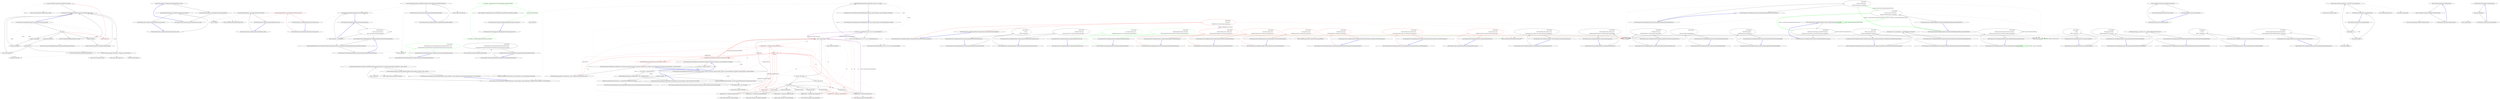 digraph  {
m0_15 [label="Entry System.Globalization.TextInfo.ToLower(string)", span="0-0", cluster="System.Globalization.TextInfo.ToLower(string)", file="CasingExtensions.cs"];
m0_14 [label="Entry System.Globalization.TextInfo.ToTitleCase(string)", span="0-0", cluster="System.Globalization.TextInfo.ToTitleCase(string)", file="CasingExtensions.cs"];
m0_19 [label="Entry string.Concat(string, string)", span="0-0", cluster="string.Concat(string, string)", file="CasingExtensions.cs"];
m0_0 [label="Entry Humanizer.CasingExtensions.ApplyCase(string, Humanizer.LetterCasing)", span="16-16", cluster="Humanizer.CasingExtensions.ApplyCase(string, Humanizer.LetterCasing)", file="CasingExtensions.cs"];
m0_1 [label=casing, span="18-18", cluster="Humanizer.CasingExtensions.ApplyCase(string, Humanizer.LetterCasing)", file="CasingExtensions.cs"];
m0_3 [label="return CultureInfo.CurrentCulture.TextInfo.ToTitleCase(input);", span="21-21", cluster="Humanizer.CasingExtensions.ApplyCase(string, Humanizer.LetterCasing)", file="CasingExtensions.cs"];
m0_5 [label="return CultureInfo.CurrentCulture.TextInfo.ToLower(input);", span="24-24", cluster="Humanizer.CasingExtensions.ApplyCase(string, Humanizer.LetterCasing)", file="CasingExtensions.cs"];
m0_7 [label="return input.ToUpper();", span="27-27", cluster="Humanizer.CasingExtensions.ApplyCase(string, Humanizer.LetterCasing)", file="CasingExtensions.cs"];
m0_9 [label="input.Length >= 1", span="30-30", cluster="Humanizer.CasingExtensions.ApplyCase(string, Humanizer.LetterCasing)", file="CasingExtensions.cs"];
m0_10 [label="return String.Concat(input.Substring(0, 1).ToUpper(), input.Substring(1));", span="31-31", cluster="Humanizer.CasingExtensions.ApplyCase(string, Humanizer.LetterCasing)", file="CasingExtensions.cs"];
m0_11 [label="return input.ToUpper();", span="33-33", cluster="Humanizer.CasingExtensions.ApplyCase(string, Humanizer.LetterCasing)", file="CasingExtensions.cs"];
m0_2 [label="LetterCasing.Title", span="20-20", cluster="Humanizer.CasingExtensions.ApplyCase(string, Humanizer.LetterCasing)", file="CasingExtensions.cs"];
m0_4 [label="LetterCasing.Lower", span="23-23", cluster="Humanizer.CasingExtensions.ApplyCase(string, Humanizer.LetterCasing)", color=red, community=0, file="CasingExtensions.cs"];
m0_6 [label="LetterCasing.AllCaps", span="26-26", cluster="Humanizer.CasingExtensions.ApplyCase(string, Humanizer.LetterCasing)", file="CasingExtensions.cs"];
m0_8 [label="LetterCasing.Sentence", span="29-29", cluster="Humanizer.CasingExtensions.ApplyCase(string, Humanizer.LetterCasing)", file="CasingExtensions.cs"];
m0_12 [label="throw new ArgumentOutOfRangeException(''casing'');", span="36-36", cluster="Humanizer.CasingExtensions.ApplyCase(string, Humanizer.LetterCasing)", file="CasingExtensions.cs"];
m0_13 [label="Exit Humanizer.CasingExtensions.ApplyCase(string, Humanizer.LetterCasing)", span="16-16", cluster="Humanizer.CasingExtensions.ApplyCase(string, Humanizer.LetterCasing)", file="CasingExtensions.cs"];
m0_16 [label="Entry string.ToUpper()", span="0-0", cluster="string.ToUpper()", file="CasingExtensions.cs"];
m0_17 [label="Entry string.Substring(int, int)", span="0-0", cluster="string.Substring(int, int)", file="CasingExtensions.cs"];
m0_20 [label="Entry System.ArgumentOutOfRangeException.ArgumentOutOfRangeException(string)", span="0-0", cluster="System.ArgumentOutOfRangeException.ArgumentOutOfRangeException(string)", file="CasingExtensions.cs"];
m0_18 [label="Entry string.Substring(int)", span="0-0", cluster="string.Substring(int)", file="CasingExtensions.cs"];
m1_11 [label="Entry Humanizer.Tests.CasingTests.ApplyCaseAllCaps(string, string)", span="40-40", cluster="Humanizer.Tests.CasingTests.ApplyCaseAllCaps(string, string)", file="CasingTests.cs"];
m1_12 [label="Assert.Equal(expectedOutput, input.ApplyCase(LetterCasing.AllCaps))", span="42-42", cluster="Humanizer.Tests.CasingTests.ApplyCaseAllCaps(string, string)", file="CasingTests.cs"];
m1_13 [label="Exit Humanizer.Tests.CasingTests.ApplyCaseAllCaps(string, string)", span="40-40", cluster="Humanizer.Tests.CasingTests.ApplyCaseAllCaps(string, string)", file="CasingTests.cs"];
m1_3 [label="Entry string.ApplyCase(Humanizer.LetterCasing)", span="16-16", cluster="string.ApplyCase(Humanizer.LetterCasing)", file="CasingTests.cs"];
m1_8 [label="Entry Humanizer.Tests.CasingTests.ApplyCaseSentence(string, string)", span="31-31", cluster="Humanizer.Tests.CasingTests.ApplyCaseSentence(string, string)", file="CasingTests.cs"];
m1_9 [label="Assert.Equal(expectedOutput, input.ApplyCase(LetterCasing.Sentence))", span="33-33", cluster="Humanizer.Tests.CasingTests.ApplyCaseSentence(string, string)", file="CasingTests.cs"];
m1_10 [label="Exit Humanizer.Tests.CasingTests.ApplyCaseSentence(string, string)", span="31-31", cluster="Humanizer.Tests.CasingTests.ApplyCaseSentence(string, string)", file="CasingTests.cs"];
m1_0 [label="Entry Humanizer.Tests.CasingTests.ApplyCaseTitle(string, string)", span="12-12", cluster="Humanizer.Tests.CasingTests.ApplyCaseTitle(string, string)", file="CasingTests.cs"];
m1_1 [label="Assert.Equal(expectedOutput, input.ApplyCase(LetterCasing.Title))", span="14-14", cluster="Humanizer.Tests.CasingTests.ApplyCaseTitle(string, string)", file="CasingTests.cs"];
m1_2 [label="Exit Humanizer.Tests.CasingTests.ApplyCaseTitle(string, string)", span="12-12", cluster="Humanizer.Tests.CasingTests.ApplyCaseTitle(string, string)", file="CasingTests.cs"];
m1_4 [label="Entry Unk.Equal", span="", cluster="Unk.Equal", file="CasingTests.cs"];
m1_5 [label="Entry Humanizer.Tests.CasingTests.ApplyCaseLower(string, string)", span="22-22", cluster="Humanizer.Tests.CasingTests.ApplyCaseLower(string, string)", file="CasingTests.cs"];
m1_6 [label="Assert.Equal(expectedOutput, input.ApplyCase(LetterCasing.Lower))", span="24-24", cluster="Humanizer.Tests.CasingTests.ApplyCaseLower(string, string)", color=red, community=0, file="CasingTests.cs"];
m1_7 [label="Exit Humanizer.Tests.CasingTests.ApplyCaseLower(string, string)", span="22-22", cluster="Humanizer.Tests.CasingTests.ApplyCaseLower(string, string)", file="CasingTests.cs"];
m2_4 [label="Entry Unk.Equal", span="", cluster="Unk.Equal", file="EnumHumanizeTests.cs"];
m2_15 [label="Entry Humanizer.Tests.EnumHumanizeTests.AllCapitalMembersAreReturnedAsIs()", span="35-35", cluster="Humanizer.Tests.EnumHumanizeTests.AllCapitalMembersAreReturnedAsIs()", file="EnumHumanizeTests.cs"];
m2_16 [label="Assert.Equal(EnumUnderTest.ALLCAPITALS.ToString(), EnumUnderTest.ALLCAPITALS.Humanize())", span="37-37", cluster="Humanizer.Tests.EnumHumanizeTests.AllCapitalMembersAreReturnedAsIs()", file="EnumHumanizeTests.cs"];
m2_17 [label="Exit Humanizer.Tests.EnumHumanizeTests.AllCapitalMembersAreReturnedAsIs()", span="35-35", cluster="Humanizer.Tests.EnumHumanizeTests.AllCapitalMembersAreReturnedAsIs()", file="EnumHumanizeTests.cs"];
m2_18 [label="Entry System.Enum.ToString()", span="0-0", cluster="System.Enum.ToString()", file="EnumHumanizeTests.cs"];
m2_12 [label="Entry Humanizer.Tests.EnumHumanizeTests.CanApplyLowerCaseCasingOnEnumHumanization()", span="27-27", cluster="Humanizer.Tests.EnumHumanizeTests.CanApplyLowerCaseCasingOnEnumHumanization()", file="EnumHumanizeTests.cs"];
m2_13 [label="Assert.Equal(\r\n                EnumTestsResources.MemberWithoutDescriptionAttributeLowerCase, \r\n                EnumUnderTest.MemberWithoutDescriptionAttribute.Humanize(LetterCasing.Lower))", span="29-31", cluster="Humanizer.Tests.EnumHumanizeTests.CanApplyLowerCaseCasingOnEnumHumanization()", color=green, community=0, file="EnumHumanizeTests.cs"];
m2_14 [label="Exit Humanizer.Tests.EnumHumanizeTests.CanApplyLowerCaseCasingOnEnumHumanization()", span="27-27", cluster="Humanizer.Tests.EnumHumanizeTests.CanApplyLowerCaseCasingOnEnumHumanization()", file="EnumHumanizeTests.cs"];
m2_8 [label="Entry Humanizer.Tests.EnumHumanizeTests.CanApplyTitleCasingOnEnumHumanization()", span="19-19", cluster="Humanizer.Tests.EnumHumanizeTests.CanApplyTitleCasingOnEnumHumanization()", file="EnumHumanizeTests.cs"];
m2_9 [label="Assert.Equal(\r\n                EnumTestsResources.MemberWithoutDescriptionAttributeTitle, \r\n                EnumUnderTest.MemberWithoutDescriptionAttribute.Humanize(LetterCasing.Title))", span="21-23", cluster="Humanizer.Tests.EnumHumanizeTests.CanApplyTitleCasingOnEnumHumanization()", file="EnumHumanizeTests.cs"];
m2_10 [label="Exit Humanizer.Tests.EnumHumanizeTests.CanApplyTitleCasingOnEnumHumanization()", span="19-19", cluster="Humanizer.Tests.EnumHumanizeTests.CanApplyTitleCasingOnEnumHumanization()", file="EnumHumanizeTests.cs"];
m2_5 [label="Entry Humanizer.Tests.EnumHumanizeTests.CanHumanizeMembersWithoutDescriptionAttribute()", span="13-13", cluster="Humanizer.Tests.EnumHumanizeTests.CanHumanizeMembersWithoutDescriptionAttribute()", file="EnumHumanizeTests.cs"];
m2_6 [label="Assert.Equal(EnumTestsResources.MemberWithoutDescriptionAttributeSentence, EnumUnderTest.MemberWithoutDescriptionAttribute.Humanize())", span="15-15", cluster="Humanizer.Tests.EnumHumanizeTests.CanHumanizeMembersWithoutDescriptionAttribute()", file="EnumHumanizeTests.cs"];
m2_3 [label="Exit Humanizer.StringDehumanizeExtensions.Dehumanize(string)", span="11-11", cluster="Humanizer.StringDehumanizeExtensions.Dehumanize(string)", file="EnumHumanizeTests.cs"];
m2_0 [label="Entry Humanizer.StringDehumanizeExtensions.Dehumanize(string)", span="11-11", cluster="Humanizer.StringDehumanizeExtensions.Dehumanize(string)", file="EnumHumanizeTests.cs"];
m2_1 [label="var titlizedWords = \r\n                (from word in input.Split(' ')\r\n                select word.Humanize(LetterCasing.Title))", span="13-15", cluster="Humanizer.StringDehumanizeExtensions.Dehumanize(string)", file="EnumHumanizeTests.cs"];
m2_2 [label="return string.Join('''', titlizedWords);", span="17-17", cluster="Humanizer.StringDehumanizeExtensions.Dehumanize(string)", file="EnumHumanizeTests.cs"];
m2_11 [label="Entry System.Enum.Humanize(Humanizer.LetterCasing)", span="37-37", cluster="System.Enum.Humanize(Humanizer.LetterCasing)", file="EnumHumanizeTests.cs"];
m2_7 [label="Exit Humanizer.Tests.EnumHumanizeTests.CanHumanizeMembersWithoutDescriptionAttribute()", span="13-13", cluster="Humanizer.Tests.EnumHumanizeTests.CanHumanizeMembersWithoutDescriptionAttribute()", file="EnumHumanizeTests.cs"];
m4_5 [label="Entry ApiApprover.PublicApiGenerator.CreatePublicApiForAssembly(System.Reflection.Assembly)", span="17-17", cluster="ApiApprover.PublicApiGenerator.CreatePublicApiForAssembly(System.Reflection.Assembly)", file="PublicApiApprovalTest.cs"];
m4_0 [label="Entry Humanizer.Tests.ApiApprover.PublicApiApprovalTest.approve_public_api()", span="11-11", cluster="Humanizer.Tests.ApiApprover.PublicApiApprovalTest.approve_public_api()", file="PublicApiApprovalTest.cs"];
m4_1 [label="var assembly = typeof(StringHumanizeExtensions).Assembly", span="14-14", cluster="Humanizer.Tests.ApiApprover.PublicApiApprovalTest.approve_public_api()", color=green, community=0, file="PublicApiApprovalTest.cs"];
m4_2 [label="var publicApi = PublicApiGenerator.CreatePublicApiForAssembly(assembly)", span="17-17", cluster="Humanizer.Tests.ApiApprover.PublicApiApprovalTest.approve_public_api()", color=green, community=0, file="PublicApiApprovalTest.cs"];
m4_3 [label="Approvals.Verify(publicApi)", span="20-20", cluster="Humanizer.Tests.ApiApprover.PublicApiApprovalTest.approve_public_api()", color=green, community=0, file="PublicApiApprovalTest.cs"];
m4_4 [label="Exit Humanizer.Tests.ApiApprover.PublicApiApprovalTest.approve_public_api()", span="11-11", cluster="Humanizer.Tests.ApiApprover.PublicApiApprovalTest.approve_public_api()", file="PublicApiApprovalTest.cs"];
m4_6 [label="Entry Unk.Verify", span="", cluster="Unk.Verify", file="PublicApiApprovalTest.cs"];
m6_15 [label="Entry System.DateTime.Add(System.TimeSpan)", span="0-0", cluster="System.DateTime.Add(System.TimeSpan)", file="StringHumanizeExtensions.cs"];
m6_49 [label="Entry System.Math.Abs(int)", span="0-0", cluster="System.Math.Abs(int)", file="StringHumanizeExtensions.cs"];
m6_6 [label="Entry Humanizer.Tests.DateHumanize.VerifyWithDateInjection(string, System.TimeSpan, System.Globalization.CultureInfo)", span="20-20", cluster="Humanizer.Tests.DateHumanize.VerifyWithDateInjection(string, System.TimeSpan, System.Globalization.CultureInfo)", file="StringHumanizeExtensions.cs"];
m6_7 [label="var utcNow = new DateTime(2013, 6, 20, 9, 58, 22, DateTimeKind.Utc)", span="22-22", cluster="Humanizer.Tests.DateHumanize.VerifyWithDateInjection(string, System.TimeSpan, System.Globalization.CultureInfo)", file="StringHumanizeExtensions.cs"];
m6_9 [label="VerifyWithDate(expectedString, deltaFromNow, culture, now, utcNow)", span="25-25", cluster="Humanizer.Tests.DateHumanize.VerifyWithDateInjection(string, System.TimeSpan, System.Globalization.CultureInfo)", file="StringHumanizeExtensions.cs"];
m6_8 [label="var now = new DateTime(2013, 6, 20, 11, 58, 22, DateTimeKind.Local)", span="23-23", cluster="Humanizer.Tests.DateHumanize.VerifyWithDateInjection(string, System.TimeSpan, System.Globalization.CultureInfo)", file="StringHumanizeExtensions.cs"];
m6_10 [label="Exit Humanizer.Tests.DateHumanize.VerifyWithDateInjection(string, System.TimeSpan, System.Globalization.CultureInfo)", span="20-20", cluster="Humanizer.Tests.DateHumanize.VerifyWithDateInjection(string, System.TimeSpan, System.Globalization.CultureInfo)", file="StringHumanizeExtensions.cs"];
m6_5 [label="Entry Humanizer.Tests.DateHumanize.VerifyWithDate(string, System.TimeSpan, System.Globalization.CultureInfo, System.DateTime, System.DateTime)", span="28-28", cluster="Humanizer.Tests.DateHumanize.VerifyWithDate(string, System.TimeSpan, System.Globalization.CultureInfo, System.DateTime, System.DateTime)", file="StringHumanizeExtensions.cs"];
m6_12 [label="Assert.Equal(expectedString, baseDateUtc.Add(deltaFromBase).Humanize(utcDate: true, dateToCompareAgainst: baseDateUtc, culture: culture))", span="30-30", cluster="Humanizer.Tests.DateHumanize.VerifyWithDate(string, System.TimeSpan, System.Globalization.CultureInfo, System.DateTime, System.DateTime)", file="StringHumanizeExtensions.cs"];
m6_13 [label="Assert.Equal(expectedString, baseDate.Add(deltaFromBase).Humanize(false, baseDate, culture: culture))", span="31-31", cluster="Humanizer.Tests.DateHumanize.VerifyWithDate(string, System.TimeSpan, System.Globalization.CultureInfo, System.DateTime, System.DateTime)", file="StringHumanizeExtensions.cs"];
m6_14 [label="Exit Humanizer.Tests.DateHumanize.VerifyWithDate(string, System.TimeSpan, System.Globalization.CultureInfo, System.DateTime, System.DateTime)", span="28-28", cluster="Humanizer.Tests.DateHumanize.VerifyWithDate(string, System.TimeSpan, System.Globalization.CultureInfo, System.DateTime, System.DateTime)", file="StringHumanizeExtensions.cs"];
m6_47 [label="Entry Humanizer.DateTimeHumanizeStrategy.DefaultDateTimeHumanizeStrategy.DefaultDateTimeHumanizeStrategy()", span="8-8", cluster="Humanizer.DateTimeHumanizeStrategy.DefaultDateTimeHumanizeStrategy.DefaultDateTimeHumanizeStrategy()", file="StringHumanizeExtensions.cs"];
m6_48 [label="Entry System.TimeSpan.TimeSpan()", span="0-0", cluster="System.TimeSpan.TimeSpan()", file="StringHumanizeExtensions.cs"];
m6_52 [label="Entry System.TimeSpan.FromMinutes(double)", span="0-0", cluster="System.TimeSpan.FromMinutes(double)", file="StringHumanizeExtensions.cs"];
m6_50 [label="Entry System.TimeSpan.FromMilliseconds(double)", span="0-0", cluster="System.TimeSpan.FromMilliseconds(double)", file="StringHumanizeExtensions.cs"];
m6_17 [label="Entry Unk.Equal", span="", cluster="Unk.Equal", file="StringHumanizeExtensions.cs"];
m6_51 [label="Entry System.TimeSpan.FromSeconds(double)", span="0-0", cluster="System.TimeSpan.FromSeconds(double)", file="StringHumanizeExtensions.cs"];
m6_0 [label="Entry Humanizer.Tests.DateHumanize.VerifyWithCurrentDate(string, System.TimeSpan, System.Globalization.CultureInfo)", span="11-11", cluster="Humanizer.Tests.DateHumanize.VerifyWithCurrentDate(string, System.TimeSpan, System.Globalization.CultureInfo)", file="StringHumanizeExtensions.cs"];
m6_1 [label="var utcNow = DateTime.UtcNow", span="13-13", cluster="Humanizer.Tests.DateHumanize.VerifyWithCurrentDate(string, System.TimeSpan, System.Globalization.CultureInfo)", file="StringHumanizeExtensions.cs"];
m6_3 [label="VerifyWithDate(expectedString, deltaFromNow, culture, localNow, utcNow)", span="17-17", cluster="Humanizer.Tests.DateHumanize.VerifyWithCurrentDate(string, System.TimeSpan, System.Globalization.CultureInfo)", file="StringHumanizeExtensions.cs"];
m6_2 [label="var localNow = DateTime.Now", span="14-14", cluster="Humanizer.Tests.DateHumanize.VerifyWithCurrentDate(string, System.TimeSpan, System.Globalization.CultureInfo)", file="StringHumanizeExtensions.cs"];
m6_4 [label="Exit Humanizer.Tests.DateHumanize.VerifyWithCurrentDate(string, System.TimeSpan, System.Globalization.CultureInfo)", span="11-11", cluster="Humanizer.Tests.DateHumanize.VerifyWithCurrentDate(string, System.TimeSpan, System.Globalization.CultureInfo)", file="StringHumanizeExtensions.cs"];
m6_11 [label="Entry System.DateTime.DateTime(int, int, int, int, int, int, System.DateTimeKind)", span="0-0", cluster="System.DateTime.DateTime(int, int, int, int, int, int, System.DateTimeKind)", file="StringHumanizeExtensions.cs"];
m6_16 [label="Entry System.DateTime.Humanize(bool, System.DateTime?, System.Globalization.CultureInfo)", span="19-19", cluster="System.DateTime.Humanize(bool, System.DateTime?, System.Globalization.CultureInfo)", file="StringHumanizeExtensions.cs"];
m6_18 [label="Entry Humanizer.Tests.DateHumanize.Verify(string, int, Humanizer.Localisation.TimeUnit, Humanizer.Localisation.Tense, double?, System.Globalization.CultureInfo, System.DateTime?, System.DateTime?)", span="34-34", cluster="Humanizer.Tests.DateHumanize.Verify(string, int, Humanizer.Localisation.TimeUnit, Humanizer.Localisation.Tense, double?, System.Globalization.CultureInfo, System.DateTime?, System.DateTime?)", file="StringHumanizeExtensions.cs"];
m6_19 [label="precision.HasValue", span="36-36", cluster="Humanizer.Tests.DateHumanize.Verify(string, int, Humanizer.Localisation.TimeUnit, Humanizer.Localisation.Tense, double?, System.Globalization.CultureInfo, System.DateTime?, System.DateTime?)", file="StringHumanizeExtensions.cs"];
m6_20 [label="Configurator.DateTimeHumanizeStrategy = new PrecisionDateTimeHumanizeStrategy(precision.Value)", span="37-37", cluster="Humanizer.Tests.DateHumanize.Verify(string, int, Humanizer.Localisation.TimeUnit, Humanizer.Localisation.Tense, double?, System.Globalization.CultureInfo, System.DateTime?, System.DateTime?)", file="StringHumanizeExtensions.cs"];
m6_23 [label="unit = Math.Abs(unit)", span="42-42", cluster="Humanizer.Tests.DateHumanize.Verify(string, int, Humanizer.Localisation.TimeUnit, Humanizer.Localisation.Tense, double?, System.Globalization.CultureInfo, System.DateTime?, System.DateTime?)", file="StringHumanizeExtensions.cs"];
m6_24 [label="tense == Tense.Past", span="44-44", cluster="Humanizer.Tests.DateHumanize.Verify(string, int, Humanizer.Localisation.TimeUnit, Humanizer.Localisation.Tense, double?, System.Globalization.CultureInfo, System.DateTime?, System.DateTime?)", file="StringHumanizeExtensions.cs"];
m6_26 [label=timeUnit, span="47-47", cluster="Humanizer.Tests.DateHumanize.Verify(string, int, Humanizer.Localisation.TimeUnit, Humanizer.Localisation.Tense, double?, System.Globalization.CultureInfo, System.DateTime?, System.DateTime?)", file="StringHumanizeExtensions.cs"];
m6_41 [label="baseDate == null", span="72-72", cluster="Humanizer.Tests.DateHumanize.Verify(string, int, Humanizer.Localisation.TimeUnit, Humanizer.Localisation.Tense, double?, System.Globalization.CultureInfo, System.DateTime?, System.DateTime?)", color=red, community=0, file="StringHumanizeExtensions.cs"];
m6_42 [label="VerifyWithCurrentDate(expectedString, deltaFromNow, culture)", span="74-74", cluster="Humanizer.Tests.DateHumanize.Verify(string, int, Humanizer.Localisation.TimeUnit, Humanizer.Localisation.Tense, double?, System.Globalization.CultureInfo, System.DateTime?, System.DateTime?)", color=red, community=0, file="StringHumanizeExtensions.cs"];
m6_43 [label="VerifyWithDateInjection(expectedString, deltaFromNow, culture)", span="75-75", cluster="Humanizer.Tests.DateHumanize.Verify(string, int, Humanizer.Localisation.TimeUnit, Humanizer.Localisation.Tense, double?, System.Globalization.CultureInfo, System.DateTime?, System.DateTime?)", color=red, community=0, file="StringHumanizeExtensions.cs"];
m6_44 [label="VerifyWithDate(expectedString, deltaFromNow, culture, baseDate.Value, baseDateUtc.Value)", span="79-79", cluster="Humanizer.Tests.DateHumanize.Verify(string, int, Humanizer.Localisation.TimeUnit, Humanizer.Localisation.Tense, double?, System.Globalization.CultureInfo, System.DateTime?, System.DateTime?)", file="StringHumanizeExtensions.cs"];
m6_21 [label="Configurator.DateTimeHumanizeStrategy = new DefaultDateTimeHumanizeStrategy()", span="39-39", cluster="Humanizer.Tests.DateHumanize.Verify(string, int, Humanizer.Localisation.TimeUnit, Humanizer.Localisation.Tense, double?, System.Globalization.CultureInfo, System.DateTime?, System.DateTime?)", file="StringHumanizeExtensions.cs"];
m6_22 [label="var deltaFromNow = new TimeSpan()", span="41-41", cluster="Humanizer.Tests.DateHumanize.Verify(string, int, Humanizer.Localisation.TimeUnit, Humanizer.Localisation.Tense, double?, System.Globalization.CultureInfo, System.DateTime?, System.DateTime?)", file="StringHumanizeExtensions.cs"];
m6_25 [label="unit = -unit", span="45-45", cluster="Humanizer.Tests.DateHumanize.Verify(string, int, Humanizer.Localisation.TimeUnit, Humanizer.Localisation.Tense, double?, System.Globalization.CultureInfo, System.DateTime?, System.DateTime?)", file="StringHumanizeExtensions.cs"];
m6_28 [label="deltaFromNow = TimeSpan.FromMilliseconds(unit)", span="50-50", cluster="Humanizer.Tests.DateHumanize.Verify(string, int, Humanizer.Localisation.TimeUnit, Humanizer.Localisation.Tense, double?, System.Globalization.CultureInfo, System.DateTime?, System.DateTime?)", file="StringHumanizeExtensions.cs"];
m6_30 [label="deltaFromNow = TimeSpan.FromSeconds(unit)", span="53-53", cluster="Humanizer.Tests.DateHumanize.Verify(string, int, Humanizer.Localisation.TimeUnit, Humanizer.Localisation.Tense, double?, System.Globalization.CultureInfo, System.DateTime?, System.DateTime?)", file="StringHumanizeExtensions.cs"];
m6_32 [label="deltaFromNow = TimeSpan.FromMinutes(unit)", span="56-56", cluster="Humanizer.Tests.DateHumanize.Verify(string, int, Humanizer.Localisation.TimeUnit, Humanizer.Localisation.Tense, double?, System.Globalization.CultureInfo, System.DateTime?, System.DateTime?)", file="StringHumanizeExtensions.cs"];
m6_34 [label="deltaFromNow = TimeSpan.FromHours(unit)", span="59-59", cluster="Humanizer.Tests.DateHumanize.Verify(string, int, Humanizer.Localisation.TimeUnit, Humanizer.Localisation.Tense, double?, System.Globalization.CultureInfo, System.DateTime?, System.DateTime?)", file="StringHumanizeExtensions.cs"];
m6_36 [label="deltaFromNow = TimeSpan.FromDays(unit)", span="62-62", cluster="Humanizer.Tests.DateHumanize.Verify(string, int, Humanizer.Localisation.TimeUnit, Humanizer.Localisation.Tense, double?, System.Globalization.CultureInfo, System.DateTime?, System.DateTime?)", file="StringHumanizeExtensions.cs"];
m6_38 [label="deltaFromNow = TimeSpan.FromDays(unit*31)", span="65-65", cluster="Humanizer.Tests.DateHumanize.Verify(string, int, Humanizer.Localisation.TimeUnit, Humanizer.Localisation.Tense, double?, System.Globalization.CultureInfo, System.DateTime?, System.DateTime?)", color=red, community=0, file="StringHumanizeExtensions.cs"];
m6_40 [label="deltaFromNow = TimeSpan.FromDays(unit*366)", span="68-68", cluster="Humanizer.Tests.DateHumanize.Verify(string, int, Humanizer.Localisation.TimeUnit, Humanizer.Localisation.Tense, double?, System.Globalization.CultureInfo, System.DateTime?, System.DateTime?)", color=red, community=0, file="StringHumanizeExtensions.cs"];
m6_27 [label="TimeUnit.Millisecond", span="49-49", cluster="Humanizer.Tests.DateHumanize.Verify(string, int, Humanizer.Localisation.TimeUnit, Humanizer.Localisation.Tense, double?, System.Globalization.CultureInfo, System.DateTime?, System.DateTime?)", file="StringHumanizeExtensions.cs"];
m6_29 [label="TimeUnit.Second", span="52-52", cluster="Humanizer.Tests.DateHumanize.Verify(string, int, Humanizer.Localisation.TimeUnit, Humanizer.Localisation.Tense, double?, System.Globalization.CultureInfo, System.DateTime?, System.DateTime?)", file="StringHumanizeExtensions.cs"];
m6_31 [label="TimeUnit.Minute", span="55-55", cluster="Humanizer.Tests.DateHumanize.Verify(string, int, Humanizer.Localisation.TimeUnit, Humanizer.Localisation.Tense, double?, System.Globalization.CultureInfo, System.DateTime?, System.DateTime?)", file="StringHumanizeExtensions.cs"];
m6_33 [label="TimeUnit.Hour", span="58-58", cluster="Humanizer.Tests.DateHumanize.Verify(string, int, Humanizer.Localisation.TimeUnit, Humanizer.Localisation.Tense, double?, System.Globalization.CultureInfo, System.DateTime?, System.DateTime?)", file="StringHumanizeExtensions.cs"];
m6_35 [label="TimeUnit.Day", span="61-61", cluster="Humanizer.Tests.DateHumanize.Verify(string, int, Humanizer.Localisation.TimeUnit, Humanizer.Localisation.Tense, double?, System.Globalization.CultureInfo, System.DateTime?, System.DateTime?)", file="StringHumanizeExtensions.cs"];
m6_37 [label="TimeUnit.Month", span="64-64", cluster="Humanizer.Tests.DateHumanize.Verify(string, int, Humanizer.Localisation.TimeUnit, Humanizer.Localisation.Tense, double?, System.Globalization.CultureInfo, System.DateTime?, System.DateTime?)", file="StringHumanizeExtensions.cs"];
m6_39 [label="TimeUnit.Year", span="67-67", cluster="Humanizer.Tests.DateHumanize.Verify(string, int, Humanizer.Localisation.TimeUnit, Humanizer.Localisation.Tense, double?, System.Globalization.CultureInfo, System.DateTime?, System.DateTime?)", color=red, community=0, file="StringHumanizeExtensions.cs"];
m6_45 [label="Exit Humanizer.Tests.DateHumanize.Verify(string, int, Humanizer.Localisation.TimeUnit, Humanizer.Localisation.Tense, double?, System.Globalization.CultureInfo, System.DateTime?, System.DateTime?)", span="34-34", cluster="Humanizer.Tests.DateHumanize.Verify(string, int, Humanizer.Localisation.TimeUnit, Humanizer.Localisation.Tense, double?, System.Globalization.CultureInfo, System.DateTime?, System.DateTime?)", file="StringHumanizeExtensions.cs"];
m6_53 [label="Entry System.TimeSpan.FromHours(double)", span="0-0", cluster="System.TimeSpan.FromHours(double)", file="StringHumanizeExtensions.cs"];
m6_54 [label="Entry System.TimeSpan.FromDays(double)", span="0-0", cluster="System.TimeSpan.FromDays(double)", file="StringHumanizeExtensions.cs"];
m6_46 [label="Entry Humanizer.DateTimeHumanizeStrategy.PrecisionDateTimeHumanizeStrategy.PrecisionDateTimeHumanizeStrategy(double)", span="16-16", cluster="Humanizer.DateTimeHumanizeStrategy.PrecisionDateTimeHumanizeStrategy.PrecisionDateTimeHumanizeStrategy(double)", file="StringHumanizeExtensions.cs"];
m7_3 [label="Entry string.Humanize()", span="42-42", cluster="string.Humanize()", file="StringHumanizeTests.cs"];
m7_49 [label="Entry Humanizer.Tests.StringHumanizeTests.CanHumanizeIntoTitleCaseWhenUsingUnderscores()", span="123-123", cluster="Humanizer.Tests.StringHumanizeTests.CanHumanizeIntoTitleCaseWhenUsingUnderscores()", file="StringHumanizeTests.cs"];
m7_50 [label="Assert.Equal(\r\n                ''Can Return Title Case'',\r\n                ''Can_return_title_Case''.Humanize(LetterCasing.Title))", span="125-127", cluster="Humanizer.Tests.StringHumanizeTests.CanHumanizeIntoTitleCaseWhenUsingUnderscores()", file="StringHumanizeTests.cs"];
m7_51 [label="Exit Humanizer.Tests.StringHumanizeTests.CanHumanizeIntoTitleCaseWhenUsingUnderscores()", span="123-123", cluster="Humanizer.Tests.StringHumanizeTests.CanHumanizeIntoTitleCaseWhenUsingUnderscores()", file="StringHumanizeTests.cs"];
m7_61 [label="Entry Humanizer.Tests.StringHumanizeTests.CanHumanizeIntoSentenceCase()", span="155-155", cluster="Humanizer.Tests.StringHumanizeTests.CanHumanizeIntoSentenceCase()", file="StringHumanizeTests.cs"];
m7_62 [label="Assert.Equal(\r\n                ''Can return sentence case'',\r\n                ''CanReturnSentenceCase''.Humanize(LetterCasing.Sentence))", span="157-159", cluster="Humanizer.Tests.StringHumanizeTests.CanHumanizeIntoSentenceCase()", file="StringHumanizeTests.cs", color=green, community=0];
m7_63 [label="Exit Humanizer.Tests.StringHumanizeTests.CanHumanizeIntoSentenceCase()", span="155-155", cluster="Humanizer.Tests.StringHumanizeTests.CanHumanizeIntoSentenceCase()", file="StringHumanizeTests.cs"];
m7_38 [label="Entry Humanizer.Tests.StringHumanizeTests.AcronymsAreSeparatedFromNumbersInTheStart()", span="99-99", cluster="Humanizer.Tests.StringHumanizeTests.AcronymsAreSeparatedFromNumbersInTheStart()", file="StringHumanizeTests.cs"];
m7_39 [label="Assert.Equal(\r\n                ''1 HTML'',\r\n                ''1HTML''.Humanize())", span="101-103", cluster="Humanizer.Tests.StringHumanizeTests.AcronymsAreSeparatedFromNumbersInTheStart()", file="StringHumanizeTests.cs"];
m7_40 [label="Exit Humanizer.Tests.StringHumanizeTests.AcronymsAreSeparatedFromNumbersInTheStart()", span="99-99", cluster="Humanizer.Tests.StringHumanizeTests.AcronymsAreSeparatedFromNumbersInTheStart()", file="StringHumanizeTests.cs"];
m7_52 [label="Entry Humanizer.Tests.StringHumanizeTests.TitleHumanizationHonorsAllCaps()", span="131-131", cluster="Humanizer.Tests.StringHumanizeTests.TitleHumanizationHonorsAllCaps()", file="StringHumanizeTests.cs"];
m7_53 [label="Assert.Equal(\r\n                ''Title Humanization Honors ALLCAPS'',\r\n                ''Title_humanization_Honors_ALLCAPS''.Humanize(LetterCasing.Title))", span="133-135", cluster="Humanizer.Tests.StringHumanizeTests.TitleHumanizationHonorsAllCaps()", file="StringHumanizeTests.cs", color=green, community=0];
m7_54 [label="Exit Humanizer.Tests.StringHumanizeTests.TitleHumanizationHonorsAllCaps()", span="131-131", cluster="Humanizer.Tests.StringHumanizeTests.TitleHumanizationHonorsAllCaps()", file="StringHumanizeTests.cs"];
m7_70 [label="Entry Humanizer.Tests.StringHumanizeTests.CanHumanizeIntoLowerCaseEvenWhenUsingAllCaps()", span="179-179", cluster="Humanizer.Tests.StringHumanizeTests.CanHumanizeIntoLowerCaseEvenWhenUsingAllCaps()", file="StringHumanizeTests.cs"];
m7_71 [label="Assert.Equal(\r\n                ''lowercase'',\r\n                ''LOWERCASE''.Humanize(LetterCasing.Lower))", span="181-183", cluster="Humanizer.Tests.StringHumanizeTests.CanHumanizeIntoLowerCaseEvenWhenUsingAllCaps()", color=red, community=0, file="StringHumanizeTests.cs"];
m7_72 [label="Exit Humanizer.Tests.StringHumanizeTests.CanHumanizeIntoLowerCaseEvenWhenUsingAllCaps()", span="179-179", cluster="Humanizer.Tests.StringHumanizeTests.CanHumanizeIntoLowerCaseEvenWhenUsingAllCaps()", file="StringHumanizeTests.cs"];
m7_4 [label="Entry Unk.Equal", span="", cluster="Unk.Equal", file="StringHumanizeTests.cs"];
m7_26 [label="Entry Humanizer.Tests.StringHumanizeTests.AcronymsAreSeparatedFromOtherWordsInTheMiddle()", span="67-67", cluster="Humanizer.Tests.StringHumanizeTests.AcronymsAreSeparatedFromOtherWordsInTheMiddle()", file="StringHumanizeTests.cs"];
m7_27 [label="Assert.Equal(\r\n                ''The HTML language'',\r\n                ''TheHTMLLanguage''.Humanize())", span="69-71", cluster="Humanizer.Tests.StringHumanizeTests.AcronymsAreSeparatedFromOtherWordsInTheMiddle()", file="StringHumanizeTests.cs"];
m7_28 [label="Exit Humanizer.Tests.StringHumanizeTests.AcronymsAreSeparatedFromOtherWordsInTheMiddle()", span="67-67", cluster="Humanizer.Tests.StringHumanizeTests.AcronymsAreSeparatedFromOtherWordsInTheMiddle()", file="StringHumanizeTests.cs"];
m7_55 [label="Entry Humanizer.Tests.StringHumanizeTests.CanHumanizeIntoLowerCase()", span="139-139", cluster="Humanizer.Tests.StringHumanizeTests.CanHumanizeIntoLowerCase()", file="StringHumanizeTests.cs"];
m7_56 [label="Assert.Equal(\r\n                ''can return lower case'',\r\n                ''CanReturnLowerCase''.Humanize(LetterCasing.Lower))", span="141-143", cluster="Humanizer.Tests.StringHumanizeTests.CanHumanizeIntoLowerCase()", color=red, community=0, file="StringHumanizeTests.cs"];
m7_57 [label="Exit Humanizer.Tests.StringHumanizeTests.CanHumanizeIntoLowerCase()", span="139-139", cluster="Humanizer.Tests.StringHumanizeTests.CanHumanizeIntoLowerCase()", file="StringHumanizeTests.cs"];
m7_5 [label="Entry Humanizer.Tests.StringHumanizeTests.WhenInputStringContainsConsequtiveCaptialLetters_ThenTheyAreTurnedIntoOneLetterWords()", span="15-15", cluster="Humanizer.Tests.StringHumanizeTests.WhenInputStringContainsConsequtiveCaptialLetters_ThenTheyAreTurnedIntoOneLetterWords()", file="StringHumanizeTests.cs"];
m7_6 [label="Assert.Equal(\r\n                ''When I use an input a here'',\r\n                ''WhenIUseAnInputAHere''.Humanize())", span="17-19", cluster="Humanizer.Tests.StringHumanizeTests.WhenInputStringContainsConsequtiveCaptialLetters_ThenTheyAreTurnedIntoOneLetterWords()", file="StringHumanizeTests.cs"];
m7_7 [label="Exit Humanizer.Tests.StringHumanizeTests.WhenInputStringContainsConsequtiveCaptialLetters_ThenTheyAreTurnedIntoOneLetterWords()", span="15-15", cluster="Humanizer.Tests.StringHumanizeTests.WhenInputStringContainsConsequtiveCaptialLetters_ThenTheyAreTurnedIntoOneLetterWords()", file="StringHumanizeTests.cs"];
m7_8 [label="Entry Humanizer.Tests.StringHumanizeTests.WhenInputStringStartsWithANumber_ThenNumberIsDealtWithLikeAWord()", span="23-23", cluster="Humanizer.Tests.StringHumanizeTests.WhenInputStringStartsWithANumber_ThenNumberIsDealtWithLikeAWord()", file="StringHumanizeTests.cs"];
m7_9 [label="Assert.Equal(''10 is in the begining'', ''10IsInTheBegining''.Humanize())", span="25-25", cluster="Humanizer.Tests.StringHumanizeTests.WhenInputStringStartsWithANumber_ThenNumberIsDealtWithLikeAWord()", file="StringHumanizeTests.cs"];
m7_10 [label="Exit Humanizer.Tests.StringHumanizeTests.WhenInputStringStartsWithANumber_ThenNumberIsDealtWithLikeAWord()", span="23-23", cluster="Humanizer.Tests.StringHumanizeTests.WhenInputStringStartsWithANumber_ThenNumberIsDealtWithLikeAWord()", file="StringHumanizeTests.cs"];
m7_14 [label="Entry Humanizer.Tests.StringHumanizeTests.UnderscoredInputStringIsTurnedIntoSentence()", span="35-35", cluster="Humanizer.Tests.StringHumanizeTests.UnderscoredInputStringIsTurnedIntoSentence()", file="StringHumanizeTests.cs"];
m7_15 [label="Assert.Equal(\r\n                ''Underscored input string is turned into sentence'',\r\n                ''Underscored_input_string_is_turned_into_sentence''.Humanize())", span="37-39", cluster="Humanizer.Tests.StringHumanizeTests.UnderscoredInputStringIsTurnedIntoSentence()", file="StringHumanizeTests.cs"];
m7_16 [label="Exit Humanizer.Tests.StringHumanizeTests.UnderscoredInputStringIsTurnedIntoSentence()", span="35-35", cluster="Humanizer.Tests.StringHumanizeTests.UnderscoredInputStringIsTurnedIntoSentence()", file="StringHumanizeTests.cs"];
m7_48 [label="Entry string.Humanize(params Humanizer.IStringTransformer[])", span="72-72", cluster="string.Humanize(params Humanizer.IStringTransformer[])", file="StringHumanizeTests.cs"];
m7_20 [label="Entry Humanizer.Tests.StringHumanizeTests.OneLetterWordInTheBeginningOfStringIsTurnedIntoAWord()", span="51-51", cluster="Humanizer.Tests.StringHumanizeTests.OneLetterWordInTheBeginningOfStringIsTurnedIntoAWord()", file="StringHumanizeTests.cs"];
m7_21 [label="Assert.Equal(\r\n                ''X is first word in the sentence'',\r\n                ''XIsFirstWordInTheSentence''.Humanize())", span="53-55", cluster="Humanizer.Tests.StringHumanizeTests.OneLetterWordInTheBeginningOfStringIsTurnedIntoAWord()", file="StringHumanizeTests.cs"];
m7_22 [label="Exit Humanizer.Tests.StringHumanizeTests.OneLetterWordInTheBeginningOfStringIsTurnedIntoAWord()", span="51-51", cluster="Humanizer.Tests.StringHumanizeTests.OneLetterWordInTheBeginningOfStringIsTurnedIntoAWord()", file="StringHumanizeTests.cs"];
m7_23 [label="Entry Humanizer.Tests.StringHumanizeTests.AcronymsAreLeftIntact()", span="59-59", cluster="Humanizer.Tests.StringHumanizeTests.AcronymsAreLeftIntact()", file="StringHumanizeTests.cs"];
m7_24 [label="Assert.Equal(\r\n                ''HTML'',\r\n                ''HTML''.Humanize())", span="61-63", cluster="Humanizer.Tests.StringHumanizeTests.AcronymsAreLeftIntact()", file="StringHumanizeTests.cs"];
m7_25 [label="Exit Humanizer.Tests.StringHumanizeTests.AcronymsAreLeftIntact()", span="59-59", cluster="Humanizer.Tests.StringHumanizeTests.AcronymsAreLeftIntact()", file="StringHumanizeTests.cs"];
m7_64 [label="Entry Humanizer.Tests.StringHumanizeTests.CanHumanizeIntoSentenceCaseWithTransformers()", span="163-163", cluster="Humanizer.Tests.StringHumanizeTests.CanHumanizeIntoSentenceCaseWithTransformers()", file="StringHumanizeTests.cs"];
m7_65 [label="Assert.Equal(\r\n                ''Can return sentence case'',\r\n                ''CanReturnSentenceCase''.Humanize(To.SentenceCase))", span="165-167", cluster="Humanizer.Tests.StringHumanizeTests.CanHumanizeIntoSentenceCaseWithTransformers()", color=red, community=1, file="StringHumanizeTests.cs"];
m7_66 [label="Exit Humanizer.Tests.StringHumanizeTests.CanHumanizeIntoSentenceCaseWithTransformers()", span="163-163", cluster="Humanizer.Tests.StringHumanizeTests.CanHumanizeIntoSentenceCaseWithTransformers()", file="StringHumanizeTests.cs"];
m7_79 [label="Entry Humanizer.Tests.StringHumanizeTests.CanTurnIntoUpperCasewhenUsingUnderscores()", span="203-203", cluster="Humanizer.Tests.StringHumanizeTests.CanTurnIntoUpperCasewhenUsingUnderscores()", file="StringHumanizeTests.cs"];
m7_80 [label="Assert.Equal(\r\n                ''CAN HUMANIZE INTO UPPER CASE'',\r\n                ''Can_Humanize_into_Upper_case''.Humanize(LetterCasing.AllCaps))", span="205-207", cluster="Humanizer.Tests.StringHumanizeTests.CanTurnIntoUpperCasewhenUsingUnderscores()", file="StringHumanizeTests.cs"];
m7_81 [label="Exit Humanizer.Tests.StringHumanizeTests.CanTurnIntoUpperCasewhenUsingUnderscores()", span="203-203", cluster="Humanizer.Tests.StringHumanizeTests.CanTurnIntoUpperCasewhenUsingUnderscores()", file="StringHumanizeTests.cs"];
m7_76 [label="Entry Humanizer.Tests.StringHumanizeTests.CanHumanizeIntoUpperCaseWithTransformers()", span="195-195", cluster="Humanizer.Tests.StringHumanizeTests.CanHumanizeIntoUpperCaseWithTransformers()", file="StringHumanizeTests.cs"];
m7_77 [label="Assert.Equal(\r\n                ''CAN HUMANIZE INTO UPPER CASE'',\r\n                ''CanHumanizeIntoUpperCase''.Humanize(To.UpperCase))", span="197-199", cluster="Humanizer.Tests.StringHumanizeTests.CanHumanizeIntoUpperCaseWithTransformers()", color=red, community=1, file="StringHumanizeTests.cs"];
m7_78 [label="Exit Humanizer.Tests.StringHumanizeTests.CanHumanizeIntoUpperCaseWithTransformers()", span="195-195", cluster="Humanizer.Tests.StringHumanizeTests.CanHumanizeIntoUpperCaseWithTransformers()", file="StringHumanizeTests.cs"];
m7_32 [label="Entry Humanizer.Tests.StringHumanizeTests.AcronymsAreSeparatedFromOtherWordsInTheEnd()", span="83-83", cluster="Humanizer.Tests.StringHumanizeTests.AcronymsAreSeparatedFromOtherWordsInTheEnd()", file="StringHumanizeTests.cs"];
m7_33 [label="Assert.Equal(\r\n                ''The language is HTML'',\r\n                ''TheLanguageIsHTML''.Humanize())", span="85-87", cluster="Humanizer.Tests.StringHumanizeTests.AcronymsAreSeparatedFromOtherWordsInTheEnd()", file="StringHumanizeTests.cs"];
m7_34 [label="Exit Humanizer.Tests.StringHumanizeTests.AcronymsAreSeparatedFromOtherWordsInTheEnd()", span="83-83", cluster="Humanizer.Tests.StringHumanizeTests.AcronymsAreSeparatedFromOtherWordsInTheEnd()", file="StringHumanizeTests.cs"];
m7_44 [label="Entry string.Humanize(Humanizer.LetterCasing)", span="60-60", cluster="string.Humanize(Humanizer.LetterCasing)", file="StringHumanizeTests.cs"];
m7_58 [label="Entry Humanizer.Tests.StringHumanizeTests.CanHumanizeIntoLowerCaseWithTransformers()", span="147-147", cluster="Humanizer.Tests.StringHumanizeTests.CanHumanizeIntoLowerCaseWithTransformers()", file="StringHumanizeTests.cs"];
m7_59 [label="Assert.Equal(\r\n                ''can return lower case'',\r\n                ''CanReturnLowerCase''.Humanize(To.LowerCase))", span="149-151", cluster="Humanizer.Tests.StringHumanizeTests.CanHumanizeIntoLowerCaseWithTransformers()", color=red, community=1, file="StringHumanizeTests.cs"];
m7_60 [label="Exit Humanizer.Tests.StringHumanizeTests.CanHumanizeIntoLowerCaseWithTransformers()", span="147-147", cluster="Humanizer.Tests.StringHumanizeTests.CanHumanizeIntoLowerCaseWithTransformers()", file="StringHumanizeTests.cs"];
m7_45 [label="Entry Humanizer.Tests.StringHumanizeTests.CanHumanizeIntoTitleCaseWithoutUsingUnderscoresWithTransformers()", span="115-115", cluster="Humanizer.Tests.StringHumanizeTests.CanHumanizeIntoTitleCaseWithoutUsingUnderscoresWithTransformers()", file="StringHumanizeTests.cs"];
m7_46 [label="Assert.Equal(\r\n                ''Can Return Title Case'',\r\n                ''CanReturnTitleCase''.Humanize(To.TitleCase))", span="117-119", cluster="Humanizer.Tests.StringHumanizeTests.CanHumanizeIntoTitleCaseWithoutUsingUnderscoresWithTransformers()", color=red, community=1, file="StringHumanizeTests.cs"];
m7_47 [label="Exit Humanizer.Tests.StringHumanizeTests.CanHumanizeIntoTitleCaseWithoutUsingUnderscoresWithTransformers()", span="115-115", cluster="Humanizer.Tests.StringHumanizeTests.CanHumanizeIntoTitleCaseWithoutUsingUnderscoresWithTransformers()", file="StringHumanizeTests.cs"];
m7_17 [label="Entry Humanizer.Tests.StringHumanizeTests.UnderscoredInputStringPreservesCasing()", span="43-43", cluster="Humanizer.Tests.StringHumanizeTests.UnderscoredInputStringPreservesCasing()", file="StringHumanizeTests.cs"];
m7_18 [label="Assert.Equal(\r\n                ''Underscored input String is turned INTO sentence'',\r\n                ''Underscored_input_String_is_turned_INTO_sentence''.Humanize())", span="45-47", cluster="Humanizer.Tests.StringHumanizeTests.UnderscoredInputStringPreservesCasing()", file="StringHumanizeTests.cs"];
m7_19 [label="Exit Humanizer.Tests.StringHumanizeTests.UnderscoredInputStringPreservesCasing()", span="43-43", cluster="Humanizer.Tests.StringHumanizeTests.UnderscoredInputStringPreservesCasing()", file="StringHumanizeTests.cs"];
m7_73 [label="Entry Humanizer.Tests.StringHumanizeTests.CanHumanizeIntoUpperCase()", span="187-187", cluster="Humanizer.Tests.StringHumanizeTests.CanHumanizeIntoUpperCase()", file="StringHumanizeTests.cs"];
m7_74 [label="Assert.Equal(\r\n                ''CAN HUMANIZE INTO UPPER CASE'',\r\n                ''CanHumanizeIntoUpperCase''.Humanize(LetterCasing.AllCaps))", span="189-191", cluster="Humanizer.Tests.StringHumanizeTests.CanHumanizeIntoUpperCase()", file="StringHumanizeTests.cs"];
m7_75 [label="Exit Humanizer.Tests.StringHumanizeTests.CanHumanizeIntoUpperCase()", span="187-187", cluster="Humanizer.Tests.StringHumanizeTests.CanHumanizeIntoUpperCase()", file="StringHumanizeTests.cs"];
m7_11 [label="Entry Humanizer.Tests.StringHumanizeTests.WhenInputStringEndWithANumber_ThenNumberIsDealtWithLikeAWord()", span="29-29", cluster="Humanizer.Tests.StringHumanizeTests.WhenInputStringEndWithANumber_ThenNumberIsDealtWithLikeAWord()", file="StringHumanizeTests.cs"];
m7_12 [label="Assert.Equal(''Number is at the end 100'', ''NumberIsAtTheEnd100''.Humanize())", span="31-31", cluster="Humanizer.Tests.StringHumanizeTests.WhenInputStringEndWithANumber_ThenNumberIsDealtWithLikeAWord()", file="StringHumanizeTests.cs"];
m7_13 [label="Exit Humanizer.Tests.StringHumanizeTests.WhenInputStringEndWithANumber_ThenNumberIsDealtWithLikeAWord()", span="29-29", cluster="Humanizer.Tests.StringHumanizeTests.WhenInputStringEndWithANumber_ThenNumberIsDealtWithLikeAWord()", file="StringHumanizeTests.cs"];
m7_35 [label="Entry Humanizer.Tests.StringHumanizeTests.AcronymsAreSeparatedFromNumbersInTheEnd()", span="91-91", cluster="Humanizer.Tests.StringHumanizeTests.AcronymsAreSeparatedFromNumbersInTheEnd()", file="StringHumanizeTests.cs"];
m7_36 [label="Assert.Equal(\r\n                ''HTML 5'',\r\n                ''HTML5''.Humanize())", span="93-95", cluster="Humanizer.Tests.StringHumanizeTests.AcronymsAreSeparatedFromNumbersInTheEnd()", file="StringHumanizeTests.cs"];
m7_37 [label="Exit Humanizer.Tests.StringHumanizeTests.AcronymsAreSeparatedFromNumbersInTheEnd()", span="91-91", cluster="Humanizer.Tests.StringHumanizeTests.AcronymsAreSeparatedFromNumbersInTheEnd()", file="StringHumanizeTests.cs"];
m7_82 [label="Entry Humanizer.Tests.StringHumanizeTests.CanTurnIntoUpperCasewhenUsingUnderscoresWithTransformers()", span="211-211", cluster="Humanizer.Tests.StringHumanizeTests.CanTurnIntoUpperCasewhenUsingUnderscoresWithTransformers()", file="StringHumanizeTests.cs"];
m7_83 [label="Assert.Equal(\r\n                ''CAN HUMANIZE INTO UPPER CASE'',\r\n                ''Can_Humanize_into_Upper_case''.Humanize(To.UpperCase))", span="213-215", cluster="Humanizer.Tests.StringHumanizeTests.CanTurnIntoUpperCasewhenUsingUnderscoresWithTransformers()", color=red, community=1, file="StringHumanizeTests.cs"];
m7_84 [label="Exit Humanizer.Tests.StringHumanizeTests.CanTurnIntoUpperCasewhenUsingUnderscoresWithTransformers()", span="211-211", cluster="Humanizer.Tests.StringHumanizeTests.CanTurnIntoUpperCasewhenUsingUnderscoresWithTransformers()", file="StringHumanizeTests.cs"];
m7_41 [label="Entry Humanizer.Tests.StringHumanizeTests.CanHumanizeIntoTitleCaseWithoutUsingUnderscores()", span="107-107", cluster="Humanizer.Tests.StringHumanizeTests.CanHumanizeIntoTitleCaseWithoutUsingUnderscores()", file="StringHumanizeTests.cs"];
m7_42 [label="Assert.Equal(\r\n                ''Can Return Title Case'',\r\n                ''CanReturnTitleCase''.Humanize(LetterCasing.Title))", span="109-111", cluster="Humanizer.Tests.StringHumanizeTests.CanHumanizeIntoTitleCaseWithoutUsingUnderscores()", file="StringHumanizeTests.cs"];
m7_43 [label="Exit Humanizer.Tests.StringHumanizeTests.CanHumanizeIntoTitleCaseWithoutUsingUnderscores()", span="107-107", cluster="Humanizer.Tests.StringHumanizeTests.CanHumanizeIntoTitleCaseWithoutUsingUnderscores()", file="StringHumanizeTests.cs"];
m7_67 [label="Entry Humanizer.Tests.StringHumanizeTests.SentenceCasingWorksOnEmptyStrings()", span="171-171", cluster="Humanizer.Tests.StringHumanizeTests.SentenceCasingWorksOnEmptyStrings()", file="StringHumanizeTests.cs"];
m7_68 [label="Assert.Equal(\r\n                '''',\r\n                ''''.Humanize(LetterCasing.Sentence))", span="173-175", cluster="Humanizer.Tests.StringHumanizeTests.SentenceCasingWorksOnEmptyStrings()", file="StringHumanizeTests.cs"];
m7_69 [label="Exit Humanizer.Tests.StringHumanizeTests.SentenceCasingWorksOnEmptyStrings()", span="171-171", cluster="Humanizer.Tests.StringHumanizeTests.SentenceCasingWorksOnEmptyStrings()", file="StringHumanizeTests.cs"];
m7_29 [label="Entry Humanizer.Tests.StringHumanizeTests.AcronymsAreSeparatedFromOtherWordsInTheStart()", span="75-75", cluster="Humanizer.Tests.StringHumanizeTests.AcronymsAreSeparatedFromOtherWordsInTheStart()", file="StringHumanizeTests.cs"];
m7_30 [label="Assert.Equal(\r\n                ''HTML is the language'',\r\n                ''HTMLIsTheLanguage''.Humanize())", span="77-79", cluster="Humanizer.Tests.StringHumanizeTests.AcronymsAreSeparatedFromOtherWordsInTheStart()", file="StringHumanizeTests.cs"];
m7_31 [label="Exit Humanizer.Tests.StringHumanizeTests.AcronymsAreSeparatedFromOtherWordsInTheStart()", span="75-75", cluster="Humanizer.Tests.StringHumanizeTests.AcronymsAreSeparatedFromOtherWordsInTheStart()", file="StringHumanizeTests.cs"];
m7_0 [label="Entry Humanizer.Tests.StringHumanizeTests.PascalCaseInputStringIsTurnedIntoSentence()", span="7-7", cluster="Humanizer.Tests.StringHumanizeTests.PascalCaseInputStringIsTurnedIntoSentence()", file="StringHumanizeTests.cs"];
m7_1 [label="Assert.Equal(\r\n                ''Pascal case input string is turned into sentence'',\r\n                ''PascalCaseInputStringIsTurnedIntoSentence''.Humanize())", span="9-11", cluster="Humanizer.Tests.StringHumanizeTests.PascalCaseInputStringIsTurnedIntoSentence()", file="StringHumanizeTests.cs"];
m7_2 [label="Exit Humanizer.Tests.StringHumanizeTests.PascalCaseInputStringIsTurnedIntoSentence()", span="7-7", cluster="Humanizer.Tests.StringHumanizeTests.PascalCaseInputStringIsTurnedIntoSentence()", file="StringHumanizeTests.cs"];
m8_3 [label="Entry System.Globalization.TextInfo.ToLower(string)", span="0-0", cluster="System.Globalization.TextInfo.ToLower(string)", file="ToLowerCase.cs"];
m8_0 [label="Entry Humanizer.ToLowerCase.Transform(string)", span="6-6", cluster="Humanizer.ToLowerCase.Transform(string)", file="ToLowerCase.cs"];
m8_1 [label="return CultureInfo.CurrentCulture.TextInfo.ToLower(input);", span="8-8", cluster="Humanizer.ToLowerCase.Transform(string)", file="ToLowerCase.cs"];
m8_2 [label="Exit Humanizer.ToLowerCase.Transform(string)", span="6-6", cluster="Humanizer.ToLowerCase.Transform(string)", file="ToLowerCase.cs"];
m9_8 [label="Entry string.Concat(string, string)", span="0-0", cluster="string.Concat(string, string)", file="ToSentenceCase.cs"];
m9_0 [label="Entry Humanizer.ToSentenceCase.Transform(string)", span="6-6", cluster="Humanizer.ToSentenceCase.Transform(string)", file="ToSentenceCase.cs"];
m9_1 [label="input.Length >= 1", span="8-8", cluster="Humanizer.ToSentenceCase.Transform(string)", file="ToSentenceCase.cs"];
m9_2 [label="return String.Concat(input.Substring(0, 1).ToUpper(), input.Substring(1));", span="9-9", cluster="Humanizer.ToSentenceCase.Transform(string)", file="ToSentenceCase.cs"];
m9_3 [label="return input.ToUpper();", span="11-11", cluster="Humanizer.ToSentenceCase.Transform(string)", file="ToSentenceCase.cs"];
m9_4 [label="Exit Humanizer.ToSentenceCase.Transform(string)", span="6-6", cluster="Humanizer.ToSentenceCase.Transform(string)", file="ToSentenceCase.cs"];
m9_6 [label="Entry string.ToUpper()", span="0-0", cluster="string.ToUpper()", file="ToSentenceCase.cs"];
m9_5 [label="Entry string.Substring(int, int)", span="0-0", cluster="string.Substring(int, int)", file="ToSentenceCase.cs"];
m9_7 [label="Entry string.Substring(int)", span="0-0", cluster="string.Substring(int)", file="ToSentenceCase.cs"];
m10_0 [label="Entry Humanizer.ToTitleCase.Transform(string)", span="6-6", cluster="Humanizer.ToTitleCase.Transform(string)", file="ToTitleCase.cs"];
m10_1 [label="return CultureInfo.CurrentCulture.TextInfo.ToTitleCase(input);", span="8-8", cluster="Humanizer.ToTitleCase.Transform(string)", file="ToTitleCase.cs"];
m10_2 [label="Exit Humanizer.ToTitleCase.Transform(string)", span="6-6", cluster="Humanizer.ToTitleCase.Transform(string)", file="ToTitleCase.cs"];
m10_3 [label="Entry System.Globalization.TextInfo.ToTitleCase(string)", span="0-0", cluster="System.Globalization.TextInfo.ToTitleCase(string)", file="ToTitleCase.cs"];
m11_0 [label="Entry Humanizer.ToUpperCase.Transform(string)", span="4-4", cluster="Humanizer.ToUpperCase.Transform(string)", file="ToUpperCase.cs"];
m11_1 [label="return input.ToUpper();", span="6-6", cluster="Humanizer.ToUpperCase.Transform(string)", file="ToUpperCase.cs"];
m11_2 [label="Exit Humanizer.ToUpperCase.Transform(string)", span="4-4", cluster="Humanizer.ToUpperCase.Transform(string)", file="ToUpperCase.cs"];
m11_3 [label="Entry string.ToUpper()", span="0-0", cluster="string.ToUpper()", file="ToUpperCase.cs"];
m0_0 -> m0_1  [key=0, style=solid];
m0_0 -> m0_3  [key=1, style=dashed, color=darkseagreen4, label=string];
m0_0 -> m0_5  [key=1, style=dashed, color=darkseagreen4, label=string];
m0_0 -> m0_7  [key=1, style=dashed, color=darkseagreen4, label=string];
m0_0 -> m0_9  [key=1, style=dashed, color=darkseagreen4, label=string];
m0_0 -> m0_10  [key=1, style=dashed, color=darkseagreen4, label=string];
m0_0 -> m0_11  [key=1, style=dashed, color=darkseagreen4, label=string];
m0_1 -> m0_2  [key=0, style=solid];
m0_1 -> m0_4  [key=0, style=solid, color=red];
m0_1 -> m0_6  [key=0, style=solid];
m0_1 -> m0_8  [key=0, style=solid];
m0_1 -> m0_12  [key=0, style=solid];
m0_3 -> m0_13  [key=0, style=solid];
m0_3 -> m0_14  [key=2, style=dotted];
m0_5 -> m0_13  [key=0, style=solid];
m0_5 -> m0_15  [key=2, style=dotted];
m0_7 -> m0_13  [key=0, style=solid];
m0_7 -> m0_16  [key=2, style=dotted];
m0_9 -> m0_10  [key=0, style=solid];
m0_9 -> m0_11  [key=0, style=solid];
m0_10 -> m0_13  [key=0, style=solid];
m0_10 -> m0_17  [key=2, style=dotted];
m0_10 -> m0_16  [key=2, style=dotted];
m0_10 -> m0_18  [key=2, style=dotted];
m0_10 -> m0_19  [key=2, style=dotted];
m0_11 -> m0_13  [key=0, style=solid];
m0_11 -> m0_16  [key=2, style=dotted];
m0_2 -> m0_3  [key=0, style=solid];
m0_4 -> m0_5  [key=0, style=solid, color=red];
m0_6 -> m0_7  [key=0, style=solid];
m0_8 -> m0_9  [key=0, style=solid];
m0_12 -> m0_13  [key=0, style=solid];
m0_12 -> m0_20  [key=2, style=dotted];
m0_13 -> m0_0  [key=0, style=bold, color=blue];
m1_11 -> m1_12  [key=0, style=solid];
m1_12 -> m1_13  [key=0, style=solid];
m1_12 -> m1_3  [key=2, style=dotted];
m1_12 -> m1_4  [key=2, style=dotted];
m1_13 -> m1_11  [key=0, style=bold, color=blue];
m1_8 -> m1_9  [key=0, style=solid];
m1_9 -> m1_10  [key=0, style=solid];
m1_9 -> m1_3  [key=2, style=dotted];
m1_9 -> m1_4  [key=2, style=dotted];
m1_10 -> m1_8  [key=0, style=bold, color=blue];
m1_0 -> m1_1  [key=0, style=solid];
m1_1 -> m1_2  [key=0, style=solid];
m1_1 -> m1_3  [key=2, style=dotted];
m1_1 -> m1_4  [key=2, style=dotted];
m1_2 -> m1_0  [key=0, style=bold, color=blue];
m1_5 -> m1_6  [key=0, style=solid, color=red];
m1_6 -> m1_7  [key=0, style=solid, color=red];
m1_6 -> m1_3  [key=2, style=dotted, color=red];
m1_6 -> m1_4  [key=2, style=dotted, color=red];
m1_7 -> m1_5  [key=0, style=bold, color=blue];
m2_15 -> m2_16  [key=0, style=solid];
m2_16 -> m2_4  [key=2, style=dotted];
m2_16 -> m2_17  [key=0, style=solid];
m2_16 -> m2_18  [key=2, style=dotted];
m2_16 -> m2_3  [key=2, style=dotted];
m2_17 -> m2_15  [key=0, style=bold, color=blue];
m2_12 -> m2_13  [key=0, style=solid, color=green];
m2_13 -> m2_14  [key=0, style=solid, color=green];
m2_13 -> m2_11  [key=2, style=dotted, color=green];
m2_13 -> m2_4  [key=2, style=dotted, color=green];
m2_14 -> m2_12  [key=0, style=bold, color=blue];
m2_8 -> m2_9  [key=0, style=solid];
m2_9 -> m2_11  [key=2, style=dotted];
m2_9 -> m2_4  [key=2, style=dotted];
m2_9 -> m2_10  [key=0, style=solid];
m2_10 -> m2_8  [key=0, style=bold, color=blue];
m2_5 -> m2_6  [key=0, style=solid];
m2_6 -> m2_4  [key=2, style=dotted];
m2_6 -> m2_7  [key=0, style=solid];
m2_6 -> m2_3  [key=2, style=dotted];
m2_3 -> m2_0  [key=0, style=bold, color=blue];
m2_0 -> m2_1  [key=0, style=solid];
m2_1 -> m2_4  [key=2, style=dotted];
m2_1 -> m2_2  [key=0, style=solid];
m2_1 -> m2_3  [key=2, style=dotted];
m2_1 -> m2_5  [key=2, style=dotted];
m2_1 -> m2_1  [key=1, style=dashed, color=darkseagreen4, label=word];
m2_2 -> m2_0  [key=0, style=bold, color=blue];
m2_2 -> m2_3  [key=0, style=solid];
m2_2 -> m2_6  [key=2, style=dotted];
m2_7 -> m2_5  [key=0, style=bold, color=blue];
m4_0 -> m4_1  [key=0, style=solid, color=green];
m4_1 -> m4_2  [key=0, style=solid, color=green];
m4_2 -> m4_3  [key=0, style=solid, color=green];
m4_2 -> m4_5  [key=2, style=dotted, color=green];
m4_3 -> m4_4  [key=0, style=solid, color=green];
m4_3 -> m4_6  [key=2, style=dotted, color=green];
m4_4 -> m4_0  [key=0, style=bold, color=blue];
m6_6 -> m6_7  [key=0, style=solid];
m6_6 -> m6_9  [key=1, style=dashed, color=darkseagreen4, label=string];
m6_7 -> m6_8  [key=0, style=solid];
m6_7 -> m6_11  [key=2, style=dotted];
m6_7 -> m6_9  [key=1, style=dashed, color=darkseagreen4, label=utcNow];
m6_7 -> m6_23  [key=3, color=darkorchid, style=bold, label="Parameter variable string name"];
m6_9 -> m6_10  [key=0, style=solid];
m6_9 -> m6_5  [key=2, style=dotted];
m6_8 -> m6_9  [key=0, style=solid];
m6_8 -> m6_11  [key=2, style=dotted];
m6_10 -> m6_6  [key=0, style=bold, color=blue];
m6_5 -> m6_12  [key=0, style=solid];
m6_5 -> m6_13  [key=1, style=dashed, color=darkseagreen4, label=string];
m6_12 -> m6_13  [key=0, style=solid];
m6_12 -> m6_15  [key=2, style=dotted];
m6_12 -> m6_16  [key=2, style=dotted];
m6_12 -> m6_17  [key=2, style=dotted];
m6_13 -> m6_14  [key=0, style=solid];
m6_13 -> m6_15  [key=2, style=dotted];
m6_13 -> m6_16  [key=2, style=dotted];
m6_13 -> m6_17  [key=2, style=dotted];
m6_14 -> m6_5  [key=0, style=bold, color=blue];
m6_0 -> m6_1  [key=0, style=solid];
m6_0 -> m6_3  [key=1, style=dashed, color=darkseagreen4, label=string];
m6_1 -> m6_2  [key=0, style=solid];
m6_1 -> m6_3  [key=1, style=dashed, color=darkseagreen4, label=utcNow];
m6_3 -> m6_4  [key=0, style=solid];
m6_3 -> m6_5  [key=2, style=dotted];
m6_2 -> m6_3  [key=0, style=solid];
m6_4 -> m6_0  [key=0, style=bold, color=blue];
m6_18 -> m6_19  [key=0, style=solid];
m6_18 -> m6_20  [key=1, style=dashed, color=darkseagreen4, label="double?"];
m6_18 -> m6_23  [key=1, style=dashed, color=darkseagreen4, label=int];
m6_18 -> m6_24  [key=1, style=dashed, color=darkseagreen4, label="Humanizer.Localisation.Tense"];
m6_18 -> m6_26  [key=1, style=dashed, color=darkseagreen4, label="Humanizer.Localisation.TimeUnit"];
m6_18 -> m6_41  [key=1, style=dashed, color=red, label="System.DateTime?"];
m6_18 -> m6_42  [key=1, style=dashed, color=red, label=string];
m6_18 -> m6_43  [key=1, style=dashed, color=red, label=string];
m6_18 -> m6_44  [key=1, style=dashed, color=darkseagreen4, label=string];
m6_19 -> m6_20  [key=0, style=solid];
m6_19 -> m6_21  [key=0, style=solid];
m6_20 -> m6_22  [key=0, style=solid];
m6_20 -> m6_46  [key=2, style=dotted];
m6_23 -> m6_24  [key=0, style=solid];
m6_23 -> m6_49  [key=2, style=dotted];
m6_23 -> m6_23  [key=1, style=dashed, color=darkseagreen4, label=int];
m6_23 -> m6_25  [key=1, style=dashed, color=darkseagreen4, label=int];
m6_23 -> m6_28  [key=1, style=dashed, color=darkseagreen4, label=int];
m6_23 -> m6_30  [key=1, style=dashed, color=darkseagreen4, label=int];
m6_23 -> m6_32  [key=1, style=dashed, color=darkseagreen4, label=int];
m6_23 -> m6_34  [key=1, style=dashed, color=darkseagreen4, label=int];
m6_23 -> m6_36  [key=1, style=dashed, color=darkseagreen4, label=int];
m6_23 -> m6_38  [key=1, style=dashed, color=red, label=int];
m6_23 -> m6_40  [key=1, style=dashed, color=red, label=int];
m6_23 -> m6_7  [key=3, color=darkorchid, style=bold, label="method methodReturn string Humanize"];
m6_24 -> m6_25  [key=0, style=solid];
m6_24 -> m6_26  [key=0, style=solid];
m6_26 -> m6_27  [key=0, style=solid];
m6_26 -> m6_29  [key=0, style=solid];
m6_26 -> m6_31  [key=0, style=solid];
m6_26 -> m6_33  [key=0, style=solid];
m6_26 -> m6_35  [key=0, style=solid];
m6_26 -> m6_37  [key=0, style=solid];
m6_26 -> m6_39  [key=0, style=solid, color=red];
m6_41 -> m6_42  [key=0, style=solid, color=red];
m6_41 -> m6_44  [key=0, style=solid, color=red];
m6_42 -> m6_43  [key=0, style=solid, color=red];
m6_42 -> m6_0  [key=2, style=dotted, color=red];
m6_42 -> m6_23  [key=3, color=red, style=bold, label="Local variable string humanizedString"];
m6_43 -> m6_45  [key=0, style=solid, color=red];
m6_43 -> m6_6  [key=2, style=dotted, color=red];
m6_44 -> m6_45  [key=0, style=solid];
m6_44 -> m6_5  [key=2, style=dotted];
m6_21 -> m6_22  [key=0, style=solid];
m6_21 -> m6_47  [key=2, style=dotted];
m6_22 -> m6_23  [key=0, style=solid];
m6_22 -> m6_48  [key=2, style=dotted];
m6_25 -> m6_26  [key=0, style=solid];
m6_25 -> m6_25  [key=1, style=dashed, color=darkseagreen4, label=int];
m6_25 -> m6_28  [key=1, style=dashed, color=darkseagreen4, label=int];
m6_25 -> m6_30  [key=1, style=dashed, color=darkseagreen4, label=int];
m6_25 -> m6_32  [key=1, style=dashed, color=darkseagreen4, label=int];
m6_25 -> m6_34  [key=1, style=dashed, color=darkseagreen4, label=int];
m6_25 -> m6_36  [key=1, style=dashed, color=darkseagreen4, label=int];
m6_25 -> m6_38  [key=1, style=dashed, color=red, label=int];
m6_25 -> m6_40  [key=1, style=dashed, color=red, label=int];
m6_28 -> m6_41  [key=0, style=solid, color=red];
m6_28 -> m6_50  [key=2, style=dotted];
m6_30 -> m6_41  [key=0, style=solid, color=red];
m6_30 -> m6_51  [key=2, style=dotted];
m6_32 -> m6_41  [key=0, style=solid, color=red];
m6_32 -> m6_52  [key=2, style=dotted];
m6_34 -> m6_41  [key=0, style=solid, color=red];
m6_34 -> m6_53  [key=2, style=dotted];
m6_36 -> m6_41  [key=0, style=solid, color=red];
m6_36 -> m6_54  [key=2, style=dotted];
m6_36 -> m6_23  [key=3, color=darkorchid, style=bold, label="Local variable string humanizedString"];
m6_38 -> m6_41  [key=0, style=solid, color=red];
m6_38 -> m6_54  [key=2, style=dotted, color=red];
m6_40 -> m6_41  [key=0, style=solid, color=red];
m6_40 -> m6_54  [key=2, style=dotted, color=red];
m6_40 -> m6_42  [key=1, style=dashed, color=red, label=deltaFromNow];
m6_40 -> m6_43  [key=1, style=dashed, color=red, label=deltaFromNow];
m6_40 -> m6_44  [key=1, style=dashed, color=red, label=deltaFromNow];
m6_27 -> m6_28  [key=0, style=solid];
m6_29 -> m6_30  [key=0, style=solid];
m6_31 -> m6_32  [key=0, style=solid];
m6_33 -> m6_34  [key=0, style=solid];
m6_35 -> m6_36  [key=0, style=solid];
m6_37 -> m6_38  [key=0, style=solid, color=red];
m6_39 -> m6_40  [key=0, style=solid, color=red];
m6_45 -> m6_18  [key=0, style=bold, color=blue];
m7_3 -> m7_3  [key=3, color=green, style=bold, label="Field variable string ByteSymbol"];
m7_49 -> m7_50  [key=0, style=solid];
m7_50 -> m7_51  [key=0, style=solid];
m7_50 -> m7_44  [key=2, style=dotted];
m7_50 -> m7_4  [key=2, style=dotted];
m7_51 -> m7_49  [key=0, style=bold, color=blue];
m7_61 -> m7_62  [key=0, style=solid, color=green];
m7_62 -> m7_63  [key=0, style=solid, color=green];
m7_62 -> m7_44  [key=2, style=dotted, color=green];
m7_62 -> m7_4  [key=2, style=dotted, color=green];
m7_63 -> m7_61  [key=0, style=bold, color=blue];
m7_38 -> m7_39  [key=0, style=solid];
m7_39 -> m7_40  [key=0, style=solid];
m7_39 -> m7_3  [key=2, style=dotted];
m7_39 -> m7_4  [key=2, style=dotted];
m7_40 -> m7_38  [key=0, style=bold, color=blue];
m7_52 -> m7_53  [key=0, style=solid, color=green];
m7_53 -> m7_54  [key=0, style=solid, color=green];
m7_53 -> m7_44  [key=2, style=dotted, color=green];
m7_53 -> m7_4  [key=2, style=dotted, color=green];
m7_54 -> m7_52  [key=0, style=bold, color=blue];
m7_70 -> m7_71  [key=0, style=solid, color=red];
m7_71 -> m7_72  [key=0, style=solid, color=red];
m7_71 -> m7_44  [key=2, style=dotted, color=red];
m7_71 -> m7_4  [key=2, style=dotted, color=red];
m7_71 -> m7_77  [key=3, color=darkorchid, style=bold, label="method methodReturn bool Equals"];
m7_72 -> m7_70  [key=0, style=bold, color=blue];
m7_26 -> m7_27  [key=0, style=solid];
m7_27 -> m7_28  [key=0, style=solid];
m7_27 -> m7_3  [key=2, style=dotted];
m7_27 -> m7_4  [key=2, style=dotted];
m7_28 -> m7_26  [key=0, style=bold, color=blue];
m7_55 -> m7_56  [key=0, style=solid, color=red];
m7_56 -> m7_57  [key=0, style=solid, color=red];
m7_56 -> m7_44  [key=2, style=dotted, color=red];
m7_56 -> m7_4  [key=2, style=dotted, color=red];
m7_57 -> m7_55  [key=0, style=bold, color=blue];
m7_5 -> m7_6  [key=0, style=solid];
m7_6 -> m7_7  [key=0, style=solid];
m7_6 -> m7_3  [key=2, style=dotted];
m7_6 -> m7_4  [key=2, style=dotted];
m7_7 -> m7_5  [key=0, style=bold, color=blue];
m7_8 -> m7_9  [key=0, style=solid];
m7_9 -> m7_10  [key=0, style=solid];
m7_9 -> m7_3  [key=2, style=dotted];
m7_9 -> m7_4  [key=2, style=dotted];
m7_10 -> m7_8  [key=0, style=bold, color=blue];
m7_14 -> m7_15  [key=0, style=solid];
m7_14 -> m7_14  [key=3, color=green, style=bold, label="Field variable long BitsInByte"];
m7_15 -> m7_16  [key=0, style=solid];
m7_15 -> m7_3  [key=2, style=dotted];
m7_15 -> m7_4  [key=2, style=dotted];
m7_15 -> m7_15  [key=3, color=green, style=bold, label="Field variable long BytesInTerabyte"];
m7_16 -> m7_14  [key=0, style=bold, color=blue];
m7_20 -> m7_21  [key=0, style=solid];
m7_21 -> m7_22  [key=0, style=solid];
m7_21 -> m7_3  [key=2, style=dotted];
m7_21 -> m7_4  [key=2, style=dotted];
m7_21 -> m7_17  [key=3, color=green, style=bold, label="Property variable string LargestWholeNumberSymbol"];
m7_21 -> m7_18  [key=3, color=green, style=bold, label="Property variable string LargestWholeNumberSymbol"];
m7_22 -> m7_20  [key=0, style=bold, color=blue];
m7_23 -> m7_24  [key=0, style=solid];
m7_24 -> m7_25  [key=0, style=solid];
m7_24 -> m7_3  [key=2, style=dotted];
m7_24 -> m7_4  [key=2, style=dotted];
m7_25 -> m7_23  [key=0, style=bold, color=blue];
m7_64 -> m7_65  [key=0, style=solid, color=red];
m7_65 -> m7_66  [key=0, style=solid, color=red];
m7_65 -> m7_48  [key=2, style=dotted, color=red];
m7_65 -> m7_4  [key=2, style=dotted, color=red];
m7_66 -> m7_64  [key=0, style=bold, color=blue];
m7_79 -> m7_80  [key=0, style=solid];
m7_80 -> m7_81  [key=0, style=solid];
m7_80 -> m7_44  [key=2, style=dotted];
m7_80 -> m7_4  [key=2, style=dotted];
m7_81 -> m7_79  [key=0, style=bold, color=blue];
m7_76 -> m7_77  [key=0, style=solid, color=red];
m7_77 -> m7_78  [key=0, style=solid, color=red];
m7_77 -> m7_48  [key=2, style=dotted, color=red];
m7_77 -> m7_4  [key=2, style=dotted, color=red];
m7_78 -> m7_76  [key=0, style=bold, color=blue];
m7_32 -> m7_33  [key=0, style=solid];
m7_33 -> m7_34  [key=0, style=solid];
m7_33 -> m7_3  [key=2, style=dotted];
m7_33 -> m7_4  [key=2, style=dotted];
m7_34 -> m7_32  [key=0, style=bold, color=blue];
m7_58 -> m7_59  [key=0, style=solid, color=red];
m7_59 -> m7_60  [key=0, style=solid, color=red];
m7_59 -> m7_48  [key=2, style=dotted, color=red];
m7_59 -> m7_4  [key=2, style=dotted, color=red];
m7_60 -> m7_58  [key=0, style=bold, color=blue];
m7_45 -> m7_46  [key=0, style=solid, color=red];
m7_46 -> m7_47  [key=0, style=solid, color=red];
m7_46 -> m7_48  [key=2, style=dotted, color=red];
m7_46 -> m7_4  [key=2, style=dotted, color=red];
m7_47 -> m7_45  [key=0, style=bold, color=blue];
m7_17 -> m7_18  [key=0, style=solid];
m7_17 -> m7_17  [key=3, color=green, style=bold, label="Field variable string KilobyteSymbol"];
m7_18 -> m7_19  [key=0, style=solid];
m7_18 -> m7_3  [key=2, style=dotted];
m7_18 -> m7_4  [key=2, style=dotted];
m7_18 -> m7_18  [key=3, color=green, style=bold, label="Field variable string TerabyteSymbol"];
m7_19 -> m7_17  [key=0, style=bold, color=blue];
m7_73 -> m7_74  [key=0, style=solid];
m7_74 -> m7_75  [key=0, style=solid];
m7_74 -> m7_44  [key=2, style=dotted];
m7_74 -> m7_4  [key=2, style=dotted];
m7_75 -> m7_73  [key=0, style=bold, color=blue];
m7_11 -> m7_12  [key=0, style=solid];
m7_12 -> m7_13  [key=0, style=solid];
m7_12 -> m7_3  [key=2, style=dotted];
m7_12 -> m7_4  [key=2, style=dotted];
m7_13 -> m7_11  [key=0, style=bold, color=blue];
m7_35 -> m7_36  [key=0, style=solid];
m7_36 -> m7_37  [key=0, style=solid];
m7_36 -> m7_3  [key=2, style=dotted];
m7_36 -> m7_4  [key=2, style=dotted];
m7_37 -> m7_35  [key=0, style=bold, color=blue];
m7_82 -> m7_83  [key=0, style=solid, color=red];
m7_83 -> m7_84  [key=0, style=solid, color=red];
m7_83 -> m7_48  [key=2, style=dotted, color=red];
m7_83 -> m7_4  [key=2, style=dotted, color=red];
m7_84 -> m7_82  [key=0, style=bold, color=blue];
m7_41 -> m7_42  [key=0, style=solid];
m7_42 -> m7_43  [key=0, style=solid];
m7_42 -> m7_44  [key=2, style=dotted];
m7_42 -> m7_4  [key=2, style=dotted];
m7_43 -> m7_41  [key=0, style=bold, color=blue];
m7_67 -> m7_68  [key=0, style=solid];
m7_68 -> m7_69  [key=0, style=solid];
m7_68 -> m7_44  [key=2, style=dotted];
m7_68 -> m7_4  [key=2, style=dotted];
m7_69 -> m7_67  [key=0, style=bold, color=blue];
m7_29 -> m7_30  [key=0, style=solid];
m7_30 -> m7_31  [key=0, style=solid];
m7_30 -> m7_3  [key=2, style=dotted];
m7_30 -> m7_4  [key=2, style=dotted];
m7_30 -> m7_20  [key=3, color=green, style=bold, label="Property variable double LargestWholeNumberValue"];
m7_30 -> m7_21  [key=3, color=green, style=bold, label="Property variable double LargestWholeNumberValue"];
m7_31 -> m7_29  [key=0, style=bold, color=blue];
m7_0 -> m7_1  [key=0, style=solid];
m7_1 -> m7_2  [key=0, style=solid];
m7_1 -> m7_3  [key=2, style=dotted];
m7_1 -> m7_4  [key=2, style=dotted];
m7_2 -> m7_0  [key=0, style=bold, color=blue];
m8_0 -> m8_1  [key=0, style=solid];
m8_1 -> m8_2  [key=0, style=solid];
m8_1 -> m8_3  [key=2, style=dotted];
m8_2 -> m8_0  [key=0, style=bold, color=blue];
m9_0 -> m9_1  [key=0, style=solid];
m9_0 -> m9_2  [key=1, style=dashed, color=darkseagreen4, label=string];
m9_0 -> m9_3  [key=1, style=dashed, color=darkseagreen4, label=string];
m9_1 -> m9_2  [key=0, style=solid];
m9_1 -> m9_3  [key=0, style=solid];
m9_2 -> m9_4  [key=0, style=solid];
m9_2 -> m9_5  [key=2, style=dotted];
m9_2 -> m9_6  [key=2, style=dotted];
m9_2 -> m9_7  [key=2, style=dotted];
m9_2 -> m9_8  [key=2, style=dotted];
m9_3 -> m9_4  [key=0, style=solid];
m9_3 -> m9_6  [key=2, style=dotted];
m9_4 -> m9_0  [key=0, style=bold, color=blue];
m10_0 -> m10_1  [key=0, style=solid];
m10_1 -> m10_2  [key=0, style=solid];
m10_1 -> m10_3  [key=2, style=dotted];
m10_2 -> m10_0  [key=0, style=bold, color=blue];
m11_0 -> m11_1  [key=0, style=solid];
m11_1 -> m11_2  [key=0, style=solid];
m11_1 -> m11_3  [key=2, style=dotted];
m11_2 -> m11_0  [key=0, style=bold, color=blue];
}
